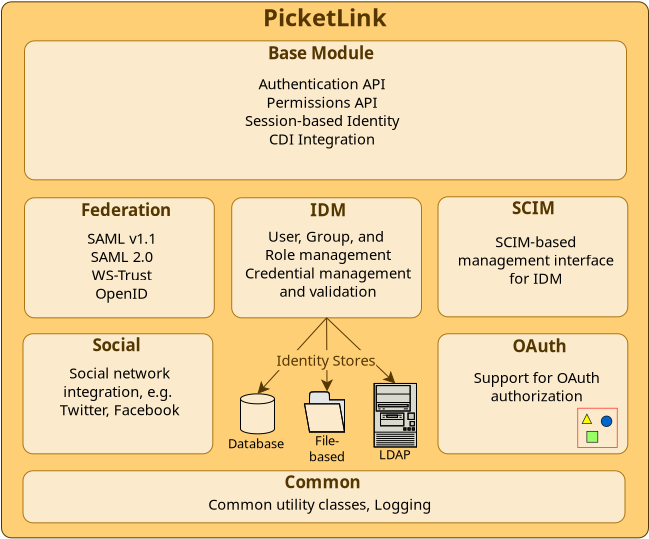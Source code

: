 <?xml version="1.0" encoding="UTF-8"?>
<dia:diagram xmlns:dia="http://www.lysator.liu.se/~alla/dia/">
  <dia:layer name="Background" visible="true" active="true">
    <dia:object type="Standard - Box" version="0" id="O0">
      <dia:attribute name="obj_pos">
        <dia:point val="8.4,1.6"/>
      </dia:attribute>
      <dia:attribute name="obj_bb">
        <dia:rectangle val="8.375,1.575;40.775,28.425"/>
      </dia:attribute>
      <dia:attribute name="elem_corner">
        <dia:point val="8.4,1.6"/>
      </dia:attribute>
      <dia:attribute name="elem_width">
        <dia:real val="32.35"/>
      </dia:attribute>
      <dia:attribute name="elem_height">
        <dia:real val="26.8"/>
      </dia:attribute>
      <dia:attribute name="border_width">
        <dia:real val="0.05"/>
      </dia:attribute>
      <dia:attribute name="border_color">
        <dia:color val="#543600"/>
      </dia:attribute>
      <dia:attribute name="inner_color">
        <dia:color val="#ffcf76"/>
      </dia:attribute>
      <dia:attribute name="show_background">
        <dia:boolean val="true"/>
      </dia:attribute>
      <dia:attribute name="corner_radius">
        <dia:real val="0.5"/>
      </dia:attribute>
    </dia:object>
    <dia:group>
      <dia:object type="Standard - Box" version="0" id="O1">
        <dia:attribute name="obj_pos">
          <dia:point val="9.55,3.55"/>
        </dia:attribute>
        <dia:attribute name="obj_bb">
          <dia:rectangle val="9.525,3.525;39.675,10.525"/>
        </dia:attribute>
        <dia:attribute name="elem_corner">
          <dia:point val="9.55,3.55"/>
        </dia:attribute>
        <dia:attribute name="elem_width">
          <dia:real val="30.1"/>
        </dia:attribute>
        <dia:attribute name="elem_height">
          <dia:real val="6.95"/>
        </dia:attribute>
        <dia:attribute name="border_width">
          <dia:real val="0.05"/>
        </dia:attribute>
        <dia:attribute name="border_color">
          <dia:color val="#ab7513"/>
        </dia:attribute>
        <dia:attribute name="inner_color">
          <dia:color val="#fbebcc"/>
        </dia:attribute>
        <dia:attribute name="show_background">
          <dia:boolean val="true"/>
        </dia:attribute>
        <dia:attribute name="corner_radius">
          <dia:real val="0.5"/>
        </dia:attribute>
      </dia:object>
      <dia:object type="Standard - Text" version="1" id="O2">
        <dia:attribute name="obj_pos">
          <dia:point val="24.425,4.475"/>
        </dia:attribute>
        <dia:attribute name="obj_bb">
          <dia:rectangle val="21.895,3.695;26.955,4.67"/>
        </dia:attribute>
        <dia:attribute name="text">
          <dia:composite type="text">
            <dia:attribute name="string">
              <dia:string>#Base Module#</dia:string>
            </dia:attribute>
            <dia:attribute name="font">
              <dia:font family="NanumGothic" style="80" name="Courier"/>
            </dia:attribute>
            <dia:attribute name="height">
              <dia:real val="1.058"/>
            </dia:attribute>
            <dia:attribute name="pos">
              <dia:point val="24.425,4.475"/>
            </dia:attribute>
            <dia:attribute name="color">
              <dia:color val="#543600"/>
            </dia:attribute>
            <dia:attribute name="alignment">
              <dia:enum val="1"/>
            </dia:attribute>
          </dia:composite>
        </dia:attribute>
        <dia:attribute name="valign">
          <dia:enum val="3"/>
        </dia:attribute>
      </dia:object>
    </dia:group>
    <dia:object type="Standard - Text" version="1" id="O3">
      <dia:attribute name="obj_pos">
        <dia:point val="24.575,2.825"/>
      </dia:attribute>
      <dia:attribute name="obj_bb">
        <dia:rectangle val="21.861,1.735;27.289,3.098"/>
      </dia:attribute>
      <dia:attribute name="text">
        <dia:composite type="text">
          <dia:attribute name="string">
            <dia:string>#PicketLink#</dia:string>
          </dia:attribute>
          <dia:attribute name="font">
            <dia:font family="NanumGothic" style="80" name="Courier"/>
          </dia:attribute>
          <dia:attribute name="height">
            <dia:real val="1.482"/>
          </dia:attribute>
          <dia:attribute name="pos">
            <dia:point val="24.575,2.825"/>
          </dia:attribute>
          <dia:attribute name="color">
            <dia:color val="#543600"/>
          </dia:attribute>
          <dia:attribute name="alignment">
            <dia:enum val="1"/>
          </dia:attribute>
        </dia:composite>
      </dia:attribute>
      <dia:attribute name="valign">
        <dia:enum val="3"/>
      </dia:attribute>
    </dia:object>
    <dia:object type="Standard - Text" version="1" id="O4">
      <dia:attribute name="obj_pos">
        <dia:point val="24.425,5.975"/>
      </dia:attribute>
      <dia:attribute name="obj_bb">
        <dia:rectangle val="20.681,5.3;28.169,8.897"/>
      </dia:attribute>
      <dia:attribute name="text">
        <dia:composite type="text">
          <dia:attribute name="string">
            <dia:string>#Authentication API
Permissions API
Session-based Identity
CDI Integration#</dia:string>
          </dia:attribute>
          <dia:attribute name="font">
            <dia:font family="NanumGothic" style="0" name="Courier"/>
          </dia:attribute>
          <dia:attribute name="height">
            <dia:real val="0.917"/>
          </dia:attribute>
          <dia:attribute name="pos">
            <dia:point val="24.425,5.975"/>
          </dia:attribute>
          <dia:attribute name="color">
            <dia:color val="#000000"/>
          </dia:attribute>
          <dia:attribute name="alignment">
            <dia:enum val="1"/>
          </dia:attribute>
        </dia:composite>
      </dia:attribute>
      <dia:attribute name="valign">
        <dia:enum val="3"/>
      </dia:attribute>
    </dia:object>
    <dia:group>
      <dia:object type="Standard - Box" version="0" id="O5">
        <dia:attribute name="obj_pos">
          <dia:point val="9.55,11.395"/>
        </dia:attribute>
        <dia:attribute name="obj_bb">
          <dia:rectangle val="9.525,11.37;19.065,17.425"/>
        </dia:attribute>
        <dia:attribute name="elem_corner">
          <dia:point val="9.55,11.395"/>
        </dia:attribute>
        <dia:attribute name="elem_width">
          <dia:real val="9.49"/>
        </dia:attribute>
        <dia:attribute name="elem_height">
          <dia:real val="6.005"/>
        </dia:attribute>
        <dia:attribute name="border_width">
          <dia:real val="0.05"/>
        </dia:attribute>
        <dia:attribute name="border_color">
          <dia:color val="#ab7513"/>
        </dia:attribute>
        <dia:attribute name="inner_color">
          <dia:color val="#fbebcc"/>
        </dia:attribute>
        <dia:attribute name="show_background">
          <dia:boolean val="true"/>
        </dia:attribute>
        <dia:attribute name="corner_radius">
          <dia:real val="0.5"/>
        </dia:attribute>
      </dia:object>
      <dia:object type="Standard - Text" version="1" id="O6">
        <dia:attribute name="obj_pos">
          <dia:point val="14.625,12.32"/>
        </dia:attribute>
        <dia:attribute name="obj_bb">
          <dia:rectangle val="12.539,11.54;16.711,12.515"/>
        </dia:attribute>
        <dia:attribute name="text">
          <dia:composite type="text">
            <dia:attribute name="string">
              <dia:string>#Federation#</dia:string>
            </dia:attribute>
            <dia:attribute name="font">
              <dia:font family="NanumGothic" style="80" name="Courier"/>
            </dia:attribute>
            <dia:attribute name="height">
              <dia:real val="1.058"/>
            </dia:attribute>
            <dia:attribute name="pos">
              <dia:point val="14.625,12.32"/>
            </dia:attribute>
            <dia:attribute name="color">
              <dia:color val="#543600"/>
            </dia:attribute>
            <dia:attribute name="alignment">
              <dia:enum val="1"/>
            </dia:attribute>
          </dia:composite>
        </dia:attribute>
        <dia:attribute name="valign">
          <dia:enum val="3"/>
        </dia:attribute>
      </dia:object>
    </dia:group>
    <dia:group>
      <dia:object type="Standard - Box" version="0" id="O7">
        <dia:attribute name="obj_pos">
          <dia:point val="19.91,11.395"/>
        </dia:attribute>
        <dia:attribute name="obj_bb">
          <dia:rectangle val="19.885,11.37;29.425,17.425"/>
        </dia:attribute>
        <dia:attribute name="elem_corner">
          <dia:point val="19.91,11.395"/>
        </dia:attribute>
        <dia:attribute name="elem_width">
          <dia:real val="9.49"/>
        </dia:attribute>
        <dia:attribute name="elem_height">
          <dia:real val="6.005"/>
        </dia:attribute>
        <dia:attribute name="border_width">
          <dia:real val="0.05"/>
        </dia:attribute>
        <dia:attribute name="border_color">
          <dia:color val="#ab7513"/>
        </dia:attribute>
        <dia:attribute name="inner_color">
          <dia:color val="#fbebcc"/>
        </dia:attribute>
        <dia:attribute name="show_background">
          <dia:boolean val="true"/>
        </dia:attribute>
        <dia:attribute name="corner_radius">
          <dia:real val="0.5"/>
        </dia:attribute>
      </dia:object>
      <dia:object type="Standard - Text" version="1" id="O8">
        <dia:attribute name="obj_pos">
          <dia:point val="24.735,12.32"/>
        </dia:attribute>
        <dia:attribute name="obj_bb">
          <dia:rectangle val="23.915,11.54;25.555,12.515"/>
        </dia:attribute>
        <dia:attribute name="text">
          <dia:composite type="text">
            <dia:attribute name="string">
              <dia:string>#IDM#</dia:string>
            </dia:attribute>
            <dia:attribute name="font">
              <dia:font family="NanumGothic" style="80" name="Courier"/>
            </dia:attribute>
            <dia:attribute name="height">
              <dia:real val="1.058"/>
            </dia:attribute>
            <dia:attribute name="pos">
              <dia:point val="24.735,12.32"/>
            </dia:attribute>
            <dia:attribute name="color">
              <dia:color val="#543600"/>
            </dia:attribute>
            <dia:attribute name="alignment">
              <dia:enum val="1"/>
            </dia:attribute>
          </dia:composite>
        </dia:attribute>
        <dia:attribute name="valign">
          <dia:enum val="3"/>
        </dia:attribute>
      </dia:object>
    </dia:group>
    <dia:group>
      <dia:object type="Standard - Box" version="0" id="O9">
        <dia:attribute name="obj_pos">
          <dia:point val="9.475,18.195"/>
        </dia:attribute>
        <dia:attribute name="obj_bb">
          <dia:rectangle val="9.45,18.17;18.99,24.225"/>
        </dia:attribute>
        <dia:attribute name="elem_corner">
          <dia:point val="9.475,18.195"/>
        </dia:attribute>
        <dia:attribute name="elem_width">
          <dia:real val="9.49"/>
        </dia:attribute>
        <dia:attribute name="elem_height">
          <dia:real val="6.005"/>
        </dia:attribute>
        <dia:attribute name="border_width">
          <dia:real val="0.05"/>
        </dia:attribute>
        <dia:attribute name="border_color">
          <dia:color val="#ab7513"/>
        </dia:attribute>
        <dia:attribute name="inner_color">
          <dia:color val="#fbebcc"/>
        </dia:attribute>
        <dia:attribute name="show_background">
          <dia:boolean val="true"/>
        </dia:attribute>
        <dia:attribute name="corner_radius">
          <dia:real val="0.5"/>
        </dia:attribute>
      </dia:object>
      <dia:object type="Standard - Text" version="1" id="O10">
        <dia:attribute name="obj_pos">
          <dia:point val="14.15,19.07"/>
        </dia:attribute>
        <dia:attribute name="obj_bb">
          <dia:rectangle val="13.021,18.29;15.279,19.265"/>
        </dia:attribute>
        <dia:attribute name="text">
          <dia:composite type="text">
            <dia:attribute name="string">
              <dia:string>#Social#</dia:string>
            </dia:attribute>
            <dia:attribute name="font">
              <dia:font family="NanumGothic" style="80" name="Courier"/>
            </dia:attribute>
            <dia:attribute name="height">
              <dia:real val="1.058"/>
            </dia:attribute>
            <dia:attribute name="pos">
              <dia:point val="14.15,19.07"/>
            </dia:attribute>
            <dia:attribute name="color">
              <dia:color val="#543600"/>
            </dia:attribute>
            <dia:attribute name="alignment">
              <dia:enum val="1"/>
            </dia:attribute>
          </dia:composite>
        </dia:attribute>
        <dia:attribute name="valign">
          <dia:enum val="3"/>
        </dia:attribute>
      </dia:object>
    </dia:group>
    <dia:group>
      <dia:object type="Network - Storage" version="1" id="O11">
        <dia:attribute name="obj_pos">
          <dia:point val="20.35,21.2"/>
        </dia:attribute>
        <dia:attribute name="obj_bb">
          <dia:rectangle val="20.325,21.175;22.075,24.05"/>
        </dia:attribute>
        <dia:attribute name="meta">
          <dia:composite type="dict"/>
        </dia:attribute>
        <dia:attribute name="elem_corner">
          <dia:point val="20.35,21.2"/>
        </dia:attribute>
        <dia:attribute name="elem_width">
          <dia:real val="1.7"/>
        </dia:attribute>
        <dia:attribute name="elem_height">
          <dia:real val="2.0"/>
        </dia:attribute>
        <dia:attribute name="line_width">
          <dia:real val="0.05"/>
        </dia:attribute>
        <dia:attribute name="line_colour">
          <dia:color val="#000000"/>
        </dia:attribute>
        <dia:attribute name="fill_colour">
          <dia:color val="#fbebcc"/>
        </dia:attribute>
        <dia:attribute name="show_background">
          <dia:boolean val="true"/>
        </dia:attribute>
        <dia:attribute name="line_style">
          <dia:enum val="0"/>
          <dia:real val="1"/>
        </dia:attribute>
        <dia:attribute name="padding">
          <dia:real val="0.1"/>
        </dia:attribute>
        <dia:attribute name="text">
          <dia:composite type="text">
            <dia:attribute name="string">
              <dia:string>##</dia:string>
            </dia:attribute>
            <dia:attribute name="font">
              <dia:font family="sans" style="0" name="Helvetica"/>
            </dia:attribute>
            <dia:attribute name="height">
              <dia:real val="0.8"/>
            </dia:attribute>
            <dia:attribute name="pos">
              <dia:point val="21.2,23.8"/>
            </dia:attribute>
            <dia:attribute name="color">
              <dia:color val="#000000"/>
            </dia:attribute>
            <dia:attribute name="alignment">
              <dia:enum val="1"/>
            </dia:attribute>
          </dia:composite>
        </dia:attribute>
        <dia:attribute name="flip_horizontal">
          <dia:boolean val="false"/>
        </dia:attribute>
        <dia:attribute name="flip_vertical">
          <dia:boolean val="false"/>
        </dia:attribute>
        <dia:attribute name="subscale">
          <dia:real val="1"/>
        </dia:attribute>
      </dia:object>
      <dia:object type="Standard - Text" version="1" id="O12">
        <dia:attribute name="obj_pos">
          <dia:point val="19.725,23.925"/>
        </dia:attribute>
        <dia:attribute name="obj_bb">
          <dia:rectangle val="19.725,23.33;22.78,24.075"/>
        </dia:attribute>
        <dia:attribute name="text">
          <dia:composite type="text">
            <dia:attribute name="string">
              <dia:string>#Database#</dia:string>
            </dia:attribute>
            <dia:attribute name="font">
              <dia:font family="sans" style="0" name="Helvetica"/>
            </dia:attribute>
            <dia:attribute name="height">
              <dia:real val="0.8"/>
            </dia:attribute>
            <dia:attribute name="pos">
              <dia:point val="19.725,23.925"/>
            </dia:attribute>
            <dia:attribute name="color">
              <dia:color val="#000000"/>
            </dia:attribute>
            <dia:attribute name="alignment">
              <dia:enum val="0"/>
            </dia:attribute>
          </dia:composite>
        </dia:attribute>
        <dia:attribute name="valign">
          <dia:enum val="3"/>
        </dia:attribute>
      </dia:object>
    </dia:group>
    <dia:group>
      <dia:object type="Filesystem - Folder" version="1" id="O13">
        <dia:attribute name="obj_pos">
          <dia:point val="23.55,21.1"/>
        </dia:attribute>
        <dia:attribute name="obj_bb">
          <dia:rectangle val="23.52,21.075;25.58,23.125"/>
        </dia:attribute>
        <dia:attribute name="meta">
          <dia:composite type="dict"/>
        </dia:attribute>
        <dia:attribute name="elem_corner">
          <dia:point val="23.55,21.1"/>
        </dia:attribute>
        <dia:attribute name="elem_width">
          <dia:real val="2"/>
        </dia:attribute>
        <dia:attribute name="elem_height">
          <dia:real val="2"/>
        </dia:attribute>
        <dia:attribute name="line_width">
          <dia:real val="0.05"/>
        </dia:attribute>
        <dia:attribute name="line_colour">
          <dia:color val="#000000"/>
        </dia:attribute>
        <dia:attribute name="fill_colour">
          <dia:color val="#fbebcc"/>
        </dia:attribute>
        <dia:attribute name="show_background">
          <dia:boolean val="true"/>
        </dia:attribute>
        <dia:attribute name="line_style">
          <dia:enum val="0"/>
          <dia:real val="1"/>
        </dia:attribute>
        <dia:attribute name="padding">
          <dia:real val="0.1"/>
        </dia:attribute>
        <dia:attribute name="text">
          <dia:composite type="text">
            <dia:attribute name="string">
              <dia:string>##</dia:string>
            </dia:attribute>
            <dia:attribute name="font">
              <dia:font family="sans" style="0" name="Helvetica"/>
            </dia:attribute>
            <dia:attribute name="height">
              <dia:real val="0.8"/>
            </dia:attribute>
            <dia:attribute name="pos">
              <dia:point val="24.55,22.4"/>
            </dia:attribute>
            <dia:attribute name="color">
              <dia:color val="#000000"/>
            </dia:attribute>
            <dia:attribute name="alignment">
              <dia:enum val="1"/>
            </dia:attribute>
          </dia:composite>
        </dia:attribute>
        <dia:attribute name="flip_horizontal">
          <dia:boolean val="false"/>
        </dia:attribute>
        <dia:attribute name="flip_vertical">
          <dia:boolean val="false"/>
        </dia:attribute>
        <dia:attribute name="subscale">
          <dia:real val="1"/>
        </dia:attribute>
      </dia:object>
      <dia:object type="Standard - Text" version="1" id="O14">
        <dia:attribute name="obj_pos">
          <dia:point val="24.675,23.775"/>
        </dia:attribute>
        <dia:attribute name="obj_bb">
          <dia:rectangle val="23.707,23.18;25.642,24.725"/>
        </dia:attribute>
        <dia:attribute name="text">
          <dia:composite type="text">
            <dia:attribute name="string">
              <dia:string>#File-
based#</dia:string>
            </dia:attribute>
            <dia:attribute name="font">
              <dia:font family="sans" style="0" name="Helvetica"/>
            </dia:attribute>
            <dia:attribute name="height">
              <dia:real val="0.8"/>
            </dia:attribute>
            <dia:attribute name="pos">
              <dia:point val="24.675,23.775"/>
            </dia:attribute>
            <dia:attribute name="color">
              <dia:color val="#000000"/>
            </dia:attribute>
            <dia:attribute name="alignment">
              <dia:enum val="1"/>
            </dia:attribute>
          </dia:composite>
        </dia:attribute>
        <dia:attribute name="valign">
          <dia:enum val="3"/>
        </dia:attribute>
      </dia:object>
    </dia:group>
    <dia:group>
      <dia:object type="Network - A Minitower PC" version="1" id="O15">
        <dia:attribute name="obj_pos">
          <dia:point val="27.033,20.681"/>
        </dia:attribute>
        <dia:attribute name="obj_bb">
          <dia:rectangle val="27.008,20.656;29.175,23.881"/>
        </dia:attribute>
        <dia:attribute name="meta">
          <dia:composite type="dict"/>
        </dia:attribute>
        <dia:attribute name="elem_corner">
          <dia:point val="27.033,20.681"/>
        </dia:attribute>
        <dia:attribute name="elem_width">
          <dia:real val="2.117"/>
        </dia:attribute>
        <dia:attribute name="elem_height">
          <dia:real val="3.175"/>
        </dia:attribute>
        <dia:attribute name="line_width">
          <dia:real val="0.05"/>
        </dia:attribute>
        <dia:attribute name="line_colour">
          <dia:color val="#000000"/>
        </dia:attribute>
        <dia:attribute name="fill_colour">
          <dia:color val="#fbebcc"/>
        </dia:attribute>
        <dia:attribute name="show_background">
          <dia:boolean val="true"/>
        </dia:attribute>
        <dia:attribute name="line_style">
          <dia:enum val="0"/>
          <dia:real val="1"/>
        </dia:attribute>
        <dia:attribute name="flip_horizontal">
          <dia:boolean val="false"/>
        </dia:attribute>
        <dia:attribute name="flip_vertical">
          <dia:boolean val="false"/>
        </dia:attribute>
        <dia:attribute name="subscale">
          <dia:real val="1"/>
        </dia:attribute>
      </dia:object>
      <dia:object type="Standard - Text" version="1" id="O16">
        <dia:attribute name="obj_pos">
          <dia:point val="27.275,24.475"/>
        </dia:attribute>
        <dia:attribute name="obj_bb">
          <dia:rectangle val="27.275,23.88;28.936,24.625"/>
        </dia:attribute>
        <dia:attribute name="text">
          <dia:composite type="text">
            <dia:attribute name="string">
              <dia:string>#LDAP#</dia:string>
            </dia:attribute>
            <dia:attribute name="font">
              <dia:font family="sans" style="0" name="Helvetica"/>
            </dia:attribute>
            <dia:attribute name="height">
              <dia:real val="0.8"/>
            </dia:attribute>
            <dia:attribute name="pos">
              <dia:point val="27.275,24.475"/>
            </dia:attribute>
            <dia:attribute name="color">
              <dia:color val="#000000"/>
            </dia:attribute>
            <dia:attribute name="alignment">
              <dia:enum val="0"/>
            </dia:attribute>
          </dia:composite>
        </dia:attribute>
        <dia:attribute name="valign">
          <dia:enum val="3"/>
        </dia:attribute>
      </dia:object>
    </dia:group>
    <dia:object type="Standard - Text" version="1" id="O17">
      <dia:attribute name="obj_pos">
        <dia:point val="24.729,13.595"/>
      </dia:attribute>
      <dia:attribute name="obj_bb">
        <dia:rectangle val="20.62,12.92;28.837,16.517"/>
      </dia:attribute>
      <dia:attribute name="text">
        <dia:composite type="text">
          <dia:attribute name="string">
            <dia:string>#User, Group, and 
Role management
Credential management
and validation#</dia:string>
          </dia:attribute>
          <dia:attribute name="font">
            <dia:font family="NanumGothic" style="0" name="Courier"/>
          </dia:attribute>
          <dia:attribute name="height">
            <dia:real val="0.917"/>
          </dia:attribute>
          <dia:attribute name="pos">
            <dia:point val="24.729,13.595"/>
          </dia:attribute>
          <dia:attribute name="color">
            <dia:color val="#000000"/>
          </dia:attribute>
          <dia:attribute name="alignment">
            <dia:enum val="1"/>
          </dia:attribute>
        </dia:composite>
      </dia:attribute>
      <dia:attribute name="valign">
        <dia:enum val="3"/>
      </dia:attribute>
    </dia:object>
    <dia:object type="Standard - Line" version="0" id="O18">
      <dia:attribute name="obj_pos">
        <dia:point val="24.655,17.4"/>
      </dia:attribute>
      <dia:attribute name="obj_bb">
        <dia:rectangle val="21.162,17.365;24.69,21.241"/>
      </dia:attribute>
      <dia:attribute name="conn_endpoints">
        <dia:point val="24.655,17.4"/>
        <dia:point val="21.2,21.2"/>
      </dia:attribute>
      <dia:attribute name="numcp">
        <dia:int val="1"/>
      </dia:attribute>
      <dia:attribute name="line_color">
        <dia:color val="#543600"/>
      </dia:attribute>
      <dia:attribute name="line_width">
        <dia:real val="0.05"/>
      </dia:attribute>
      <dia:attribute name="end_arrow">
        <dia:enum val="22"/>
      </dia:attribute>
      <dia:attribute name="end_arrow_length">
        <dia:real val="0.5"/>
      </dia:attribute>
      <dia:attribute name="end_arrow_width">
        <dia:real val="0.5"/>
      </dia:attribute>
      <dia:connections>
        <dia:connection handle="0" to="O7" connection="6"/>
        <dia:connection handle="1" to="O11" connection="0"/>
      </dia:connections>
    </dia:object>
    <dia:object type="Standard - Line" version="0" id="O19">
      <dia:attribute name="obj_pos">
        <dia:point val="24.655,17.4"/>
      </dia:attribute>
      <dia:attribute name="obj_bb">
        <dia:rectangle val="24.367,17.375;24.979,21.135"/>
      </dia:attribute>
      <dia:attribute name="conn_endpoints">
        <dia:point val="24.655,17.4"/>
        <dia:point val="24.677,21.079"/>
      </dia:attribute>
      <dia:attribute name="numcp">
        <dia:int val="1"/>
      </dia:attribute>
      <dia:attribute name="line_color">
        <dia:color val="#543600"/>
      </dia:attribute>
      <dia:attribute name="line_width">
        <dia:real val="0.05"/>
      </dia:attribute>
      <dia:attribute name="end_arrow">
        <dia:enum val="22"/>
      </dia:attribute>
      <dia:attribute name="end_arrow_length">
        <dia:real val="0.5"/>
      </dia:attribute>
      <dia:attribute name="end_arrow_width">
        <dia:real val="0.5"/>
      </dia:attribute>
      <dia:connections>
        <dia:connection handle="0" to="O7" connection="6"/>
        <dia:connection handle="1" to="O13" connection="13"/>
      </dia:connections>
    </dia:object>
    <dia:object type="Standard - Line" version="0" id="O20">
      <dia:attribute name="obj_pos">
        <dia:point val="24.655,17.4"/>
      </dia:attribute>
      <dia:attribute name="obj_bb">
        <dia:rectangle val="24.62,17.365;28.132,20.72"/>
      </dia:attribute>
      <dia:attribute name="conn_endpoints">
        <dia:point val="24.655,17.4"/>
        <dia:point val="28.092,20.681"/>
      </dia:attribute>
      <dia:attribute name="numcp">
        <dia:int val="1"/>
      </dia:attribute>
      <dia:attribute name="line_color">
        <dia:color val="#543600"/>
      </dia:attribute>
      <dia:attribute name="line_width">
        <dia:real val="0.05"/>
      </dia:attribute>
      <dia:attribute name="end_arrow">
        <dia:enum val="22"/>
      </dia:attribute>
      <dia:attribute name="end_arrow_length">
        <dia:real val="0.5"/>
      </dia:attribute>
      <dia:attribute name="end_arrow_width">
        <dia:real val="0.5"/>
      </dia:attribute>
      <dia:connections>
        <dia:connection handle="0" to="O7" connection="6"/>
        <dia:connection handle="1" to="O15" connection="6"/>
      </dia:connections>
    </dia:object>
    <dia:group>
      <dia:object type="Standard - Box" version="0" id="O21">
        <dia:attribute name="obj_pos">
          <dia:point val="30.225,11.345"/>
        </dia:attribute>
        <dia:attribute name="obj_bb">
          <dia:rectangle val="30.2,11.32;39.74,17.375"/>
        </dia:attribute>
        <dia:attribute name="elem_corner">
          <dia:point val="30.225,11.345"/>
        </dia:attribute>
        <dia:attribute name="elem_width">
          <dia:real val="9.49"/>
        </dia:attribute>
        <dia:attribute name="elem_height">
          <dia:real val="6.005"/>
        </dia:attribute>
        <dia:attribute name="border_width">
          <dia:real val="0.05"/>
        </dia:attribute>
        <dia:attribute name="border_color">
          <dia:color val="#ab7513"/>
        </dia:attribute>
        <dia:attribute name="inner_color">
          <dia:color val="#fbebcc"/>
        </dia:attribute>
        <dia:attribute name="show_background">
          <dia:boolean val="true"/>
        </dia:attribute>
        <dia:attribute name="corner_radius">
          <dia:real val="0.5"/>
        </dia:attribute>
      </dia:object>
      <dia:object type="Standard - Text" version="1" id="O22">
        <dia:attribute name="obj_pos">
          <dia:point val="35,12.22"/>
        </dia:attribute>
        <dia:attribute name="obj_bb">
          <dia:rectangle val="33.971,11.44;36.029,12.415"/>
        </dia:attribute>
        <dia:attribute name="text">
          <dia:composite type="text">
            <dia:attribute name="string">
              <dia:string>#SCIM#</dia:string>
            </dia:attribute>
            <dia:attribute name="font">
              <dia:font family="NanumGothic" style="80" name="Courier"/>
            </dia:attribute>
            <dia:attribute name="height">
              <dia:real val="1.058"/>
            </dia:attribute>
            <dia:attribute name="pos">
              <dia:point val="35,12.22"/>
            </dia:attribute>
            <dia:attribute name="color">
              <dia:color val="#543600"/>
            </dia:attribute>
            <dia:attribute name="alignment">
              <dia:enum val="1"/>
            </dia:attribute>
          </dia:composite>
        </dia:attribute>
        <dia:attribute name="valign">
          <dia:enum val="3"/>
        </dia:attribute>
      </dia:object>
    </dia:group>
    <dia:group>
      <dia:object type="Standard - Box" version="0" id="O23">
        <dia:attribute name="obj_pos">
          <dia:point val="30.225,18.195"/>
        </dia:attribute>
        <dia:attribute name="obj_bb">
          <dia:rectangle val="30.2,18.17;39.74,24.225"/>
        </dia:attribute>
        <dia:attribute name="elem_corner">
          <dia:point val="30.225,18.195"/>
        </dia:attribute>
        <dia:attribute name="elem_width">
          <dia:real val="9.49"/>
        </dia:attribute>
        <dia:attribute name="elem_height">
          <dia:real val="6.005"/>
        </dia:attribute>
        <dia:attribute name="border_width">
          <dia:real val="0.05"/>
        </dia:attribute>
        <dia:attribute name="border_color">
          <dia:color val="#ab7513"/>
        </dia:attribute>
        <dia:attribute name="inner_color">
          <dia:color val="#fbebcc"/>
        </dia:attribute>
        <dia:attribute name="show_background">
          <dia:boolean val="true"/>
        </dia:attribute>
        <dia:attribute name="corner_radius">
          <dia:real val="0.5"/>
        </dia:attribute>
      </dia:object>
      <dia:object type="Standard - Text" version="1" id="O24">
        <dia:attribute name="obj_pos">
          <dia:point val="35.3,19.12"/>
        </dia:attribute>
        <dia:attribute name="obj_bb">
          <dia:rectangle val="33.992,18.316;36.632,19.364"/>
        </dia:attribute>
        <dia:attribute name="text">
          <dia:composite type="text">
            <dia:attribute name="string">
              <dia:string>#OAuth#</dia:string>
            </dia:attribute>
            <dia:attribute name="font">
              <dia:font family="NanumGothic" style="80" name="Courier"/>
            </dia:attribute>
            <dia:attribute name="height">
              <dia:real val="1.058"/>
            </dia:attribute>
            <dia:attribute name="pos">
              <dia:point val="35.3,19.12"/>
            </dia:attribute>
            <dia:attribute name="color">
              <dia:color val="#543600"/>
            </dia:attribute>
            <dia:attribute name="alignment">
              <dia:enum val="1"/>
            </dia:attribute>
          </dia:composite>
        </dia:attribute>
        <dia:attribute name="valign">
          <dia:enum val="3"/>
        </dia:attribute>
      </dia:object>
    </dia:group>
    <dia:object type="Standard - Text" version="1" id="O25">
      <dia:attribute name="obj_pos">
        <dia:point val="14.409,13.695"/>
      </dia:attribute>
      <dia:attribute name="obj_bb">
        <dia:rectangle val="12.571,12.999;16.267,16.659"/>
      </dia:attribute>
      <dia:attribute name="text">
        <dia:composite type="text">
          <dia:attribute name="string">
            <dia:string>#SAML v1.1
SAML 2.0
WS-Trust
OpenID#</dia:string>
          </dia:attribute>
          <dia:attribute name="font">
            <dia:font family="NanumGothic" style="0" name="Courier"/>
          </dia:attribute>
          <dia:attribute name="height">
            <dia:real val="0.917"/>
          </dia:attribute>
          <dia:attribute name="pos">
            <dia:point val="14.409,13.695"/>
          </dia:attribute>
          <dia:attribute name="color">
            <dia:color val="#000000"/>
          </dia:attribute>
          <dia:attribute name="alignment">
            <dia:enum val="1"/>
          </dia:attribute>
        </dia:composite>
      </dia:attribute>
      <dia:attribute name="valign">
        <dia:enum val="3"/>
      </dia:attribute>
    </dia:object>
    <dia:object type="Standard - Text" version="1" id="O26">
      <dia:attribute name="obj_pos">
        <dia:point val="35.109,13.865"/>
      </dia:attribute>
      <dia:attribute name="obj_bb">
        <dia:rectangle val="31.247,13.19;38.97,15.869"/>
      </dia:attribute>
      <dia:attribute name="text">
        <dia:composite type="text">
          <dia:attribute name="string">
            <dia:string>#SCIM-based
management interface
for IDM#</dia:string>
          </dia:attribute>
          <dia:attribute name="font">
            <dia:font family="NanumGothic" style="0" name="Courier"/>
          </dia:attribute>
          <dia:attribute name="height">
            <dia:real val="0.917"/>
          </dia:attribute>
          <dia:attribute name="pos">
            <dia:point val="35.109,13.865"/>
          </dia:attribute>
          <dia:attribute name="color">
            <dia:color val="#000000"/>
          </dia:attribute>
          <dia:attribute name="alignment">
            <dia:enum val="1"/>
          </dia:attribute>
        </dia:composite>
      </dia:attribute>
      <dia:attribute name="valign">
        <dia:enum val="3"/>
      </dia:attribute>
    </dia:object>
    <dia:object type="Standard - Text" version="1" id="O27">
      <dia:attribute name="obj_pos">
        <dia:point val="14.309,20.435"/>
      </dia:attribute>
      <dia:attribute name="obj_bb">
        <dia:rectangle val="11.31,19.76;17.308,22.439"/>
      </dia:attribute>
      <dia:attribute name="text">
        <dia:composite type="text">
          <dia:attribute name="string">
            <dia:string>#Social network
integration, e.g. 
Twitter, Facebook#</dia:string>
          </dia:attribute>
          <dia:attribute name="font">
            <dia:font family="NanumGothic" style="0" name="Courier"/>
          </dia:attribute>
          <dia:attribute name="height">
            <dia:real val="0.917"/>
          </dia:attribute>
          <dia:attribute name="pos">
            <dia:point val="14.309,20.435"/>
          </dia:attribute>
          <dia:attribute name="color">
            <dia:color val="#000000"/>
          </dia:attribute>
          <dia:attribute name="alignment">
            <dia:enum val="1"/>
          </dia:attribute>
        </dia:composite>
      </dia:attribute>
      <dia:attribute name="valign">
        <dia:enum val="3"/>
      </dia:attribute>
    </dia:object>
    <dia:object type="Standard - Text" version="1" id="O28">
      <dia:attribute name="obj_pos">
        <dia:point val="35.159,20.655"/>
      </dia:attribute>
      <dia:attribute name="obj_bb">
        <dia:rectangle val="31.971,19.98;38.346,21.742"/>
      </dia:attribute>
      <dia:attribute name="text">
        <dia:composite type="text">
          <dia:attribute name="string">
            <dia:string>#Support for OAuth
authorization#</dia:string>
          </dia:attribute>
          <dia:attribute name="font">
            <dia:font family="NanumGothic" style="0" name="Courier"/>
          </dia:attribute>
          <dia:attribute name="height">
            <dia:real val="0.917"/>
          </dia:attribute>
          <dia:attribute name="pos">
            <dia:point val="35.159,20.655"/>
          </dia:attribute>
          <dia:attribute name="color">
            <dia:color val="#000000"/>
          </dia:attribute>
          <dia:attribute name="alignment">
            <dia:enum val="1"/>
          </dia:attribute>
        </dia:composite>
      </dia:attribute>
      <dia:attribute name="valign">
        <dia:enum val="3"/>
      </dia:attribute>
    </dia:object>
    <dia:object type="Standard - Image" version="0" id="O29">
      <dia:attribute name="obj_pos">
        <dia:point val="37.2,21.9"/>
      </dia:attribute>
      <dia:attribute name="obj_bb">
        <dia:rectangle val="37.15,21.85;39.25,23.95"/>
      </dia:attribute>
      <dia:attribute name="elem_corner">
        <dia:point val="37.2,21.9"/>
      </dia:attribute>
      <dia:attribute name="elem_width">
        <dia:real val="2"/>
      </dia:attribute>
      <dia:attribute name="elem_height">
        <dia:real val="2"/>
      </dia:attribute>
      <dia:attribute name="draw_border">
        <dia:boolean val="false"/>
      </dia:attribute>
      <dia:attribute name="keep_aspect">
        <dia:boolean val="true"/>
      </dia:attribute>
      <dia:attribute name="file">
        <dia:string>#oauth_logo.png#</dia:string>
      </dia:attribute>
    </dia:object>
    <dia:group>
      <dia:object type="Standard - Box" version="0" id="O30">
        <dia:attribute name="obj_pos">
          <dia:point val="9.475,25.045"/>
        </dia:attribute>
        <dia:attribute name="obj_bb">
          <dia:rectangle val="9.45,25.02;39.6,27.675"/>
        </dia:attribute>
        <dia:attribute name="elem_corner">
          <dia:point val="9.475,25.045"/>
        </dia:attribute>
        <dia:attribute name="elem_width">
          <dia:real val="30.1"/>
        </dia:attribute>
        <dia:attribute name="elem_height">
          <dia:real val="2.605"/>
        </dia:attribute>
        <dia:attribute name="border_width">
          <dia:real val="0.05"/>
        </dia:attribute>
        <dia:attribute name="border_color">
          <dia:color val="#ab7513"/>
        </dia:attribute>
        <dia:attribute name="inner_color">
          <dia:color val="#fbebcc"/>
        </dia:attribute>
        <dia:attribute name="show_background">
          <dia:boolean val="true"/>
        </dia:attribute>
        <dia:attribute name="corner_radius">
          <dia:real val="0.5"/>
        </dia:attribute>
      </dia:object>
      <dia:object type="Standard - Text" version="1" id="O31">
        <dia:attribute name="obj_pos">
          <dia:point val="24.45,25.92"/>
        </dia:attribute>
        <dia:attribute name="obj_bb">
          <dia:rectangle val="22.626,25.14;26.274,26.115"/>
        </dia:attribute>
        <dia:attribute name="text">
          <dia:composite type="text">
            <dia:attribute name="string">
              <dia:string>#Common#</dia:string>
            </dia:attribute>
            <dia:attribute name="font">
              <dia:font family="NanumGothic" style="80" name="Courier"/>
            </dia:attribute>
            <dia:attribute name="height">
              <dia:real val="1.058"/>
            </dia:attribute>
            <dia:attribute name="pos">
              <dia:point val="24.45,25.92"/>
            </dia:attribute>
            <dia:attribute name="color">
              <dia:color val="#543600"/>
            </dia:attribute>
            <dia:attribute name="alignment">
              <dia:enum val="1"/>
            </dia:attribute>
          </dia:composite>
        </dia:attribute>
        <dia:attribute name="valign">
          <dia:enum val="3"/>
        </dia:attribute>
      </dia:object>
    </dia:group>
    <dia:object type="Standard - Text" version="1" id="O32">
      <dia:attribute name="obj_pos">
        <dia:point val="24.309,26.995"/>
      </dia:attribute>
      <dia:attribute name="obj_bb">
        <dia:rectangle val="18.867,26.32;29.75,27.165"/>
      </dia:attribute>
      <dia:attribute name="text">
        <dia:composite type="text">
          <dia:attribute name="string">
            <dia:string>#Common utility classes, Logging#</dia:string>
          </dia:attribute>
          <dia:attribute name="font">
            <dia:font family="NanumGothic" style="0" name="Courier"/>
          </dia:attribute>
          <dia:attribute name="height">
            <dia:real val="0.917"/>
          </dia:attribute>
          <dia:attribute name="pos">
            <dia:point val="24.309,26.995"/>
          </dia:attribute>
          <dia:attribute name="color">
            <dia:color val="#000000"/>
          </dia:attribute>
          <dia:attribute name="alignment">
            <dia:enum val="1"/>
          </dia:attribute>
        </dia:composite>
      </dia:attribute>
      <dia:attribute name="valign">
        <dia:enum val="3"/>
      </dia:attribute>
    </dia:object>
    <dia:object type="Standard - Text" version="1" id="O33">
      <dia:attribute name="obj_pos">
        <dia:point val="24.625,19.8"/>
      </dia:attribute>
      <dia:attribute name="obj_bb">
        <dia:rectangle val="22.216,19.125;27.034,19.97"/>
      </dia:attribute>
      <dia:attribute name="text">
        <dia:composite type="text">
          <dia:attribute name="string">
            <dia:string>#Identity Stores#</dia:string>
          </dia:attribute>
          <dia:attribute name="font">
            <dia:font family="NanumGothic" style="0" name="Courier"/>
          </dia:attribute>
          <dia:attribute name="height">
            <dia:real val="0.917"/>
          </dia:attribute>
          <dia:attribute name="pos">
            <dia:point val="24.625,19.8"/>
          </dia:attribute>
          <dia:attribute name="color">
            <dia:color val="#543600"/>
          </dia:attribute>
          <dia:attribute name="alignment">
            <dia:enum val="1"/>
          </dia:attribute>
        </dia:composite>
      </dia:attribute>
      <dia:attribute name="valign">
        <dia:enum val="3"/>
      </dia:attribute>
      <dia:attribute name="fill_color">
        <dia:color val="#ffcf76"/>
      </dia:attribute>
      <dia:attribute name="show_background">
        <dia:boolean val="true"/>
      </dia:attribute>
    </dia:object>
  </dia:layer>
</dia:diagram>
